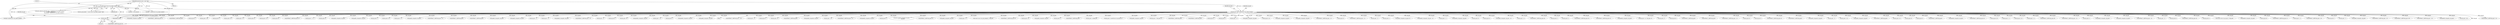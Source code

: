 digraph "0_tcpdump_3c8a2b0e91d8d8947e89384dacf6b54673083e71@pointer" {
"1001141" [label="(Call,obj_tptr+8)"];
"1000312" [label="(Call,obj_tptr=tptr+sizeof(struct rsvp_object_header))"];
"1000182" [label="(Call,(const struct rsvp_object_header *)tptr)"];
"1000146" [label="(MethodParameterIn,const u_char *tptr)"];
"1001471" [label="(Call,EXTRACT_32BITS(obj_tptr + 4))"];
"1000939" [label="(Call,ip6addr_string(ndo, obj_tptr))"];
"1002783" [label="(Call,obj_tptr+=20)"];
"1003388" [label="(MethodReturn,RET)"];
"1000909" [label="(Call,ip6addr_string(ndo, obj_tptr))"];
"1003347" [label="(Call,tptr + sizeof(struct rsvp_object_header))"];
"1002806" [label="(Call,EXTRACT_16BITS(obj_tptr+2))"];
"1001998" [label="(Call,EXTRACT_32BITS(obj_tptr))"];
"1001484" [label="(Call,obj_tptr+1)"];
"1001142" [label="(Identifier,obj_tptr)"];
"1002547" [label="(Call,obj_tptr+=16)"];
"1000180" [label="(Call,rsvp_obj_header = (const struct rsvp_object_header *)tptr)"];
"1001585" [label="(Call,obj_tptr+3)"];
"1002936" [label="(Call,obj_tptr+=4)"];
"1003208" [label="(Call,obj_tptr + 8)"];
"1002639" [label="(Call,obj_tptr+5)"];
"1003214" [label="(Call,obj_tptr+=12)"];
"1001410" [label="(Call,obj_tptr+6)"];
"1001120" [label="(Call,EXTRACT_16BITS(obj_tptr+4))"];
"1001615" [label="(Call,obj_tptr + 4 + i)"];
"1001830" [label="(Call,obj_tptr+4)"];
"1002312" [label="(Call,ipaddr_string(ndo, obj_tptr))"];
"1000532" [label="(Call,ipaddr_string(ndo, obj_tptr))"];
"1000313" [label="(Identifier,obj_tptr)"];
"1001270" [label="(Call,obj_tptr+1)"];
"1001293" [label="(Call,obj_tptr+=4)"];
"1001769" [label="(Call,obj_tptr + 4)"];
"1002574" [label="(Call,ipaddr_string(ndo, obj_tptr))"];
"1001093" [label="(Call,EXTRACT_16BITS(obj_tptr + 2))"];
"1000314" [label="(Call,tptr+sizeof(struct rsvp_object_header))"];
"1000793" [label="(Call,EXTRACT_32BITS(obj_tptr))"];
"1001552" [label="(Call,EXTRACT_32BITS(obj_tptr))"];
"1000614" [label="(Call,ipaddr_string(ndo, obj_tptr))"];
"1000361" [label="(Call,ipaddr_string(ndo, obj_tptr))"];
"1001094" [label="(Call,obj_tptr + 2)"];
"1001220" [label="(Call,obj_tptr + 4)"];
"1002179" [label="(Call,ip6addr_string(ndo, obj_tptr))"];
"1003207" [label="(Call,EXTRACT_32BITS(obj_tptr + 8))"];
"1001141" [label="(Call,obj_tptr+8)"];
"1001065" [label="(Call,obj_tptr + 2)"];
"1001451" [label="(Call,obj_tptr+2)"];
"1002713" [label="(Call,obj_tptr+=8)"];
"1000182" [label="(Call,(const struct rsvp_object_header *)tptr)"];
"1000461" [label="(Call,ip6addr_string(ndo, obj_tptr))"];
"1001847" [label="(Call,obj_tptr + 12)"];
"1001446" [label="(Call,obj_tptr+2)"];
"1001957" [label="(Call,ip6addr_string(ndo, obj_tptr))"];
"1000569" [label="(Call,ipaddr_string(ndo, obj_tptr))"];
"1000174" [label="(Block,)"];
"1000319" [label="(Identifier,obj_tlen)"];
"1001146" [label="(Call,EXTRACT_16BITS(obj_tptr + 10))"];
"1001472" [label="(Call,obj_tptr + 4)"];
"1001478" [label="(Call,obj_tptr+1)"];
"1003222" [label="(Call,obj_tptr+=4)"];
"1000744" [label="(Call,EXTRACT_32BITS(obj_tptr))"];
"1002746" [label="(Call,ip6addr_string(ndo, obj_tptr))"];
"1001147" [label="(Call,obj_tptr + 10)"];
"1001286" [label="(Call,EXTRACT_16BITS(obj_tptr + 2))"];
"1000642" [label="(Call,ip6addr_string(ndo, obj_tptr))"];
"1001121" [label="(Call,obj_tptr+4)"];
"1003329" [label="(Call,print_unknown_data(ndo, obj_tptr, \"\n\t    \", obj_tlen))"];
"1001282" [label="(Call,EXTRACT_16BITS(obj_tptr+2))"];
"1003278" [label="(Call,ipaddr_string(ndo, obj_tptr))"];
"1001127" [label="(Call,obj_tptr + 6)"];
"1002985" [label="(Call,(const struct rsvp_obj_integrity_t *)obj_tptr)"];
"1001196" [label="(Call,EXTRACT_32BITS(obj_tptr+8))"];
"1002046" [label="(Call,obj_tptr+=4)"];
"1002239" [label="(Call,ipaddr_string(ndo, obj_tptr))"];
"1001405" [label="(Call,obj_tptr+2)"];
"1000497" [label="(Call,EXTRACT_32BITS(obj_tptr))"];
"1001882" [label="(Call,obj_tptr+=subobj_len)"];
"1002473" [label="(Call,obj_tptr+=sizeof(struct rsvp_obj_frr_t))"];
"1002656" [label="(Call,ipaddr_string(ndo, obj_tptr))"];
"1001481" [label="(Call,obj_tptr+=*(obj_tptr+1))"];
"1000312" [label="(Call,obj_tptr=tptr+sizeof(struct rsvp_object_header))"];
"1003162" [label="(Call,EXTRACT_16BITS(obj_tptr))"];
"1000184" [label="(Identifier,tptr)"];
"1002608" [label="(Call,EXTRACT_32BITS(obj_tptr))"];
"1002807" [label="(Call,obj_tptr+2)"];
"1001207" [label="(Call,obj_tptr+4)"];
"1001105" [label="(Call,obj_tptr + 4)"];
"1002149" [label="(Call,ipaddr_string(ndo, obj_tptr))"];
"1001071" [label="(Call,obj_tptr+=4)"];
"1000982" [label="(Call,ipaddr_string(ndo, obj_tptr))"];
"1001012" [label="(Call,ipaddr_string(ndo, obj_tptr))"];
"1001176" [label="(Call,EXTRACT_16BITS(obj_tptr + 2))"];
"1001460" [label="(Call,obj_tptr+3)"];
"1002929" [label="(Call,EXTRACT_24BITS(obj_tptr + 1))"];
"1002042" [label="(Call,obj_tptr + 2)"];
"1000842" [label="(Call,obj_tptr+1)"];
"1001403" [label="(Call,ipaddr_string(ndo, obj_tptr+2))"];
"1001788" [label="(Call,ip6addr_string(ndo, obj_tptr + 4))"];
"1001321" [label="(Call,obj_tptr + 1)"];
"1000408" [label="(Call,ip6addr_string(ndo, obj_tptr))"];
"1003204" [label="(Call,obj_tptr+4)"];
"1001664" [label="(Call,obj_tptr+3)"];
"1001767" [label="(Call,ipaddr_string(ndo, obj_tptr + 4))"];
"1001869" [label="(Call,obj_tptr + 4)"];
"1002644" [label="(Call,EXTRACT_16BITS(obj_tptr+6))"];
"1001644" [label="(Call,obj_tptr+2)"];
"1001275" [label="(Call,obj_tptr+1)"];
"1001189" [label="(Call,EXTRACT_32BITS(obj_tptr+4))"];
"1001829" [label="(Call,EXTRACT_32BITS(obj_tptr+4))"];
"1002269" [label="(Call,ip6addr_string(ndo, obj_tptr))"];
"1001659" [label="(Call,obj_tptr+=4+*(obj_tptr+3))"];
"1002729" [label="(Call,obj_tptr+17)"];
"1001375" [label="(Call,obj_tptr+6)"];
"1003356" [label="(Call,tptr+=rsvp_obj_len)"];
"1000768" [label="(Call,EXTRACT_32BITS(obj_tptr))"];
"1002818" [label="(Call,EXTRACT_16BITS(obj_tptr))"];
"1001064" [label="(Call,EXTRACT_16BITS(obj_tptr + 2))"];
"1000146" [label="(MethodParameterIn,const u_char *tptr)"];
"1001837" [label="(Call,obj_tptr+4)"];
"1001468" [label="(Call,obj_tptr+3)"];
"1003203" [label="(Call,EXTRACT_32BITS(obj_tptr+4))"];
"1003133" [label="(Call,EXTRACT_32BITS(obj_tptr))"];
"1001921" [label="(Call,ipaddr_string(ndo, obj_tptr))"];
"1001177" [label="(Call,obj_tptr + 2)"];
"1003345" [label="(Call,print_unknown_data(ndo, tptr + sizeof(struct rsvp_object_header), \"\n\t    \", /* FIXME indentation */\n                               rsvp_obj_len - sizeof(struct rsvp_object_header)))"];
"1001140" [label="(Call,EXTRACT_16BITS(obj_tptr+8))"];
"1001154" [label="(Call,obj_tptr+=12)"];
"1002342" [label="(Call,ipaddr_string(ndo, obj_tptr))"];
"1001699" [label="(Call,EXTRACT_16BITS(obj_tptr))"];
"1000850" [label="(Call,obj_tptr+=4)"];
"1001197" [label="(Call,obj_tptr+8)"];
"1001656" [label="(Call,obj_tptr+3)"];
"1001514" [label="(Call,EXTRACT_32BITS(obj_tptr))"];
"1003303" [label="(Call,ip6addr_string(ndo, obj_tptr))"];
"1001206" [label="(Call,EXTRACT_16BITS(obj_tptr+4))"];
"1002735" [label="(Call,obj_tptr+18)"];
"1002930" [label="(Call,obj_tptr + 1)"];
"1001231" [label="(Call,obj_tptr+=12)"];
"1001790" [label="(Call,obj_tptr + 4)"];
"1001842" [label="(Call,EXTRACT_32BITS(obj_tptr+8))"];
"1001143" [label="(Literal,8)"];
"1002041" [label="(Call,EXTRACT_16BITS(obj_tptr + 2))"];
"1001636" [label="(Call,obj_tptr+1)"];
"1000707" [label="(Call,ip6addr_string(ndo, obj_tptr))"];
"1000679" [label="(Call,ipaddr_string(ndo, obj_tptr))"];
"1001219" [label="(Call,EXTRACT_16BITS(obj_tptr + 4))"];
"1001648" [label="(Call,obj_tptr + 2)"];
"1002645" [label="(Call,obj_tptr+6)"];
"1001836" [label="(Call,EXTRACT_32BITS(obj_tptr+4))"];
"1001190" [label="(Call,obj_tptr+4)"];
"1002379" [label="(Call,(const struct rsvp_obj_frr_t *)obj_tptr)"];
"1002209" [label="(Call,ip6addr_string(ndo, obj_tptr))"];
"1001843" [label="(Call,obj_tptr+8)"];
"1000841" [label="(Call,EXTRACT_24BITS(obj_tptr+1))"];
"1001287" [label="(Call,obj_tptr + 2)"];
"1001126" [label="(Call,EXTRACT_16BITS(obj_tptr + 6))"];
"1001283" [label="(Call,obj_tptr+2)"];
"1001417" [label="(Call,obj_tptr + 7)"];
"1000879" [label="(Call,ipaddr_string(ndo, obj_tptr))"];
"1001868" [label="(Call,EXTRACT_32BITS(obj_tptr + 4))"];
"1002734" [label="(Call,EXTRACT_16BITS(obj_tptr+18))"];
"1001846" [label="(Call,EXTRACT_32BITS(obj_tptr + 12))"];
"1001141" -> "1001140"  [label="AST: "];
"1001141" -> "1001143"  [label="CFG: "];
"1001142" -> "1001141"  [label="AST: "];
"1001143" -> "1001141"  [label="AST: "];
"1001140" -> "1001141"  [label="CFG: "];
"1000312" -> "1001141"  [label="DDG: obj_tptr"];
"1000312" -> "1000174"  [label="AST: "];
"1000312" -> "1000314"  [label="CFG: "];
"1000313" -> "1000312"  [label="AST: "];
"1000314" -> "1000312"  [label="AST: "];
"1000319" -> "1000312"  [label="CFG: "];
"1000312" -> "1003388"  [label="DDG: obj_tptr"];
"1000312" -> "1003388"  [label="DDG: tptr+sizeof(struct rsvp_object_header)"];
"1000182" -> "1000312"  [label="DDG: tptr"];
"1000146" -> "1000312"  [label="DDG: tptr"];
"1000312" -> "1000361"  [label="DDG: obj_tptr"];
"1000312" -> "1000408"  [label="DDG: obj_tptr"];
"1000312" -> "1000461"  [label="DDG: obj_tptr"];
"1000312" -> "1000497"  [label="DDG: obj_tptr"];
"1000312" -> "1000532"  [label="DDG: obj_tptr"];
"1000312" -> "1000569"  [label="DDG: obj_tptr"];
"1000312" -> "1000614"  [label="DDG: obj_tptr"];
"1000312" -> "1000642"  [label="DDG: obj_tptr"];
"1000312" -> "1000679"  [label="DDG: obj_tptr"];
"1000312" -> "1000707"  [label="DDG: obj_tptr"];
"1000312" -> "1000744"  [label="DDG: obj_tptr"];
"1000312" -> "1000768"  [label="DDG: obj_tptr"];
"1000312" -> "1000793"  [label="DDG: obj_tptr"];
"1000312" -> "1000841"  [label="DDG: obj_tptr"];
"1000312" -> "1000842"  [label="DDG: obj_tptr"];
"1000312" -> "1000850"  [label="DDG: obj_tptr"];
"1000312" -> "1000879"  [label="DDG: obj_tptr"];
"1000312" -> "1000909"  [label="DDG: obj_tptr"];
"1000312" -> "1000939"  [label="DDG: obj_tptr"];
"1000312" -> "1000982"  [label="DDG: obj_tptr"];
"1000312" -> "1001012"  [label="DDG: obj_tptr"];
"1000312" -> "1001064"  [label="DDG: obj_tptr"];
"1000312" -> "1001065"  [label="DDG: obj_tptr"];
"1000312" -> "1001071"  [label="DDG: obj_tptr"];
"1000312" -> "1001093"  [label="DDG: obj_tptr"];
"1000312" -> "1001094"  [label="DDG: obj_tptr"];
"1000312" -> "1001105"  [label="DDG: obj_tptr"];
"1000312" -> "1001120"  [label="DDG: obj_tptr"];
"1000312" -> "1001121"  [label="DDG: obj_tptr"];
"1000312" -> "1001126"  [label="DDG: obj_tptr"];
"1000312" -> "1001127"  [label="DDG: obj_tptr"];
"1000312" -> "1001140"  [label="DDG: obj_tptr"];
"1000312" -> "1001146"  [label="DDG: obj_tptr"];
"1000312" -> "1001147"  [label="DDG: obj_tptr"];
"1000312" -> "1001154"  [label="DDG: obj_tptr"];
"1000312" -> "1001176"  [label="DDG: obj_tptr"];
"1000312" -> "1001177"  [label="DDG: obj_tptr"];
"1000312" -> "1001189"  [label="DDG: obj_tptr"];
"1000312" -> "1001190"  [label="DDG: obj_tptr"];
"1000312" -> "1001196"  [label="DDG: obj_tptr"];
"1000312" -> "1001197"  [label="DDG: obj_tptr"];
"1000312" -> "1001206"  [label="DDG: obj_tptr"];
"1000312" -> "1001207"  [label="DDG: obj_tptr"];
"1000312" -> "1001219"  [label="DDG: obj_tptr"];
"1000312" -> "1001220"  [label="DDG: obj_tptr"];
"1000312" -> "1001231"  [label="DDG: obj_tptr"];
"1000312" -> "1001270"  [label="DDG: obj_tptr"];
"1000312" -> "1001275"  [label="DDG: obj_tptr"];
"1000312" -> "1001282"  [label="DDG: obj_tptr"];
"1000312" -> "1001283"  [label="DDG: obj_tptr"];
"1000312" -> "1001286"  [label="DDG: obj_tptr"];
"1000312" -> "1001287"  [label="DDG: obj_tptr"];
"1000312" -> "1001293"  [label="DDG: obj_tptr"];
"1000312" -> "1001321"  [label="DDG: obj_tptr"];
"1000312" -> "1001375"  [label="DDG: obj_tptr"];
"1000312" -> "1001403"  [label="DDG: obj_tptr"];
"1000312" -> "1001405"  [label="DDG: obj_tptr"];
"1000312" -> "1001410"  [label="DDG: obj_tptr"];
"1000312" -> "1001417"  [label="DDG: obj_tptr"];
"1000312" -> "1001446"  [label="DDG: obj_tptr"];
"1000312" -> "1001451"  [label="DDG: obj_tptr"];
"1000312" -> "1001460"  [label="DDG: obj_tptr"];
"1000312" -> "1001468"  [label="DDG: obj_tptr"];
"1000312" -> "1001471"  [label="DDG: obj_tptr"];
"1000312" -> "1001472"  [label="DDG: obj_tptr"];
"1000312" -> "1001478"  [label="DDG: obj_tptr"];
"1000312" -> "1001481"  [label="DDG: obj_tptr"];
"1000312" -> "1001484"  [label="DDG: obj_tptr"];
"1000312" -> "1001514"  [label="DDG: obj_tptr"];
"1000312" -> "1001552"  [label="DDG: obj_tptr"];
"1000312" -> "1001585"  [label="DDG: obj_tptr"];
"1000312" -> "1001615"  [label="DDG: obj_tptr"];
"1000312" -> "1001636"  [label="DDG: obj_tptr"];
"1000312" -> "1001644"  [label="DDG: obj_tptr"];
"1000312" -> "1001648"  [label="DDG: obj_tptr"];
"1000312" -> "1001656"  [label="DDG: obj_tptr"];
"1000312" -> "1001659"  [label="DDG: obj_tptr"];
"1000312" -> "1001664"  [label="DDG: obj_tptr"];
"1000312" -> "1001699"  [label="DDG: obj_tptr"];
"1000312" -> "1001767"  [label="DDG: obj_tptr"];
"1000312" -> "1001769"  [label="DDG: obj_tptr"];
"1000312" -> "1001788"  [label="DDG: obj_tptr"];
"1000312" -> "1001790"  [label="DDG: obj_tptr"];
"1000312" -> "1001829"  [label="DDG: obj_tptr"];
"1000312" -> "1001830"  [label="DDG: obj_tptr"];
"1000312" -> "1001836"  [label="DDG: obj_tptr"];
"1000312" -> "1001837"  [label="DDG: obj_tptr"];
"1000312" -> "1001842"  [label="DDG: obj_tptr"];
"1000312" -> "1001843"  [label="DDG: obj_tptr"];
"1000312" -> "1001846"  [label="DDG: obj_tptr"];
"1000312" -> "1001847"  [label="DDG: obj_tptr"];
"1000312" -> "1001868"  [label="DDG: obj_tptr"];
"1000312" -> "1001869"  [label="DDG: obj_tptr"];
"1000312" -> "1001882"  [label="DDG: obj_tptr"];
"1000312" -> "1001921"  [label="DDG: obj_tptr"];
"1000312" -> "1001957"  [label="DDG: obj_tptr"];
"1000312" -> "1001998"  [label="DDG: obj_tptr"];
"1000312" -> "1002041"  [label="DDG: obj_tptr"];
"1000312" -> "1002042"  [label="DDG: obj_tptr"];
"1000312" -> "1002046"  [label="DDG: obj_tptr"];
"1000312" -> "1002149"  [label="DDG: obj_tptr"];
"1000312" -> "1002179"  [label="DDG: obj_tptr"];
"1000312" -> "1002209"  [label="DDG: obj_tptr"];
"1000312" -> "1002239"  [label="DDG: obj_tptr"];
"1000312" -> "1002269"  [label="DDG: obj_tptr"];
"1000312" -> "1002312"  [label="DDG: obj_tptr"];
"1000312" -> "1002342"  [label="DDG: obj_tptr"];
"1000312" -> "1002379"  [label="DDG: obj_tptr"];
"1000312" -> "1002473"  [label="DDG: obj_tptr"];
"1000312" -> "1002547"  [label="DDG: obj_tptr"];
"1000312" -> "1002574"  [label="DDG: obj_tptr"];
"1000312" -> "1002608"  [label="DDG: obj_tptr"];
"1000312" -> "1002639"  [label="DDG: obj_tptr"];
"1000312" -> "1002644"  [label="DDG: obj_tptr"];
"1000312" -> "1002645"  [label="DDG: obj_tptr"];
"1000312" -> "1002656"  [label="DDG: obj_tptr"];
"1000312" -> "1002713"  [label="DDG: obj_tptr"];
"1000312" -> "1002729"  [label="DDG: obj_tptr"];
"1000312" -> "1002734"  [label="DDG: obj_tptr"];
"1000312" -> "1002735"  [label="DDG: obj_tptr"];
"1000312" -> "1002746"  [label="DDG: obj_tptr"];
"1000312" -> "1002783"  [label="DDG: obj_tptr"];
"1000312" -> "1002806"  [label="DDG: obj_tptr"];
"1000312" -> "1002807"  [label="DDG: obj_tptr"];
"1000312" -> "1002818"  [label="DDG: obj_tptr"];
"1000312" -> "1002929"  [label="DDG: obj_tptr"];
"1000312" -> "1002930"  [label="DDG: obj_tptr"];
"1000312" -> "1002936"  [label="DDG: obj_tptr"];
"1000312" -> "1002985"  [label="DDG: obj_tptr"];
"1000312" -> "1003133"  [label="DDG: obj_tptr"];
"1000312" -> "1003162"  [label="DDG: obj_tptr"];
"1000312" -> "1003203"  [label="DDG: obj_tptr"];
"1000312" -> "1003204"  [label="DDG: obj_tptr"];
"1000312" -> "1003207"  [label="DDG: obj_tptr"];
"1000312" -> "1003208"  [label="DDG: obj_tptr"];
"1000312" -> "1003214"  [label="DDG: obj_tptr"];
"1000312" -> "1003222"  [label="DDG: obj_tptr"];
"1000312" -> "1003278"  [label="DDG: obj_tptr"];
"1000312" -> "1003303"  [label="DDG: obj_tptr"];
"1000312" -> "1003329"  [label="DDG: obj_tptr"];
"1000182" -> "1000180"  [label="AST: "];
"1000182" -> "1000184"  [label="CFG: "];
"1000183" -> "1000182"  [label="AST: "];
"1000184" -> "1000182"  [label="AST: "];
"1000180" -> "1000182"  [label="CFG: "];
"1000182" -> "1003388"  [label="DDG: tptr"];
"1000182" -> "1000180"  [label="DDG: tptr"];
"1000146" -> "1000182"  [label="DDG: tptr"];
"1000182" -> "1000314"  [label="DDG: tptr"];
"1000182" -> "1003345"  [label="DDG: tptr"];
"1000182" -> "1003347"  [label="DDG: tptr"];
"1000182" -> "1003356"  [label="DDG: tptr"];
"1000146" -> "1000142"  [label="AST: "];
"1000146" -> "1003388"  [label="DDG: tptr"];
"1000146" -> "1000314"  [label="DDG: tptr"];
"1000146" -> "1003345"  [label="DDG: tptr"];
"1000146" -> "1003347"  [label="DDG: tptr"];
"1000146" -> "1003356"  [label="DDG: tptr"];
}
